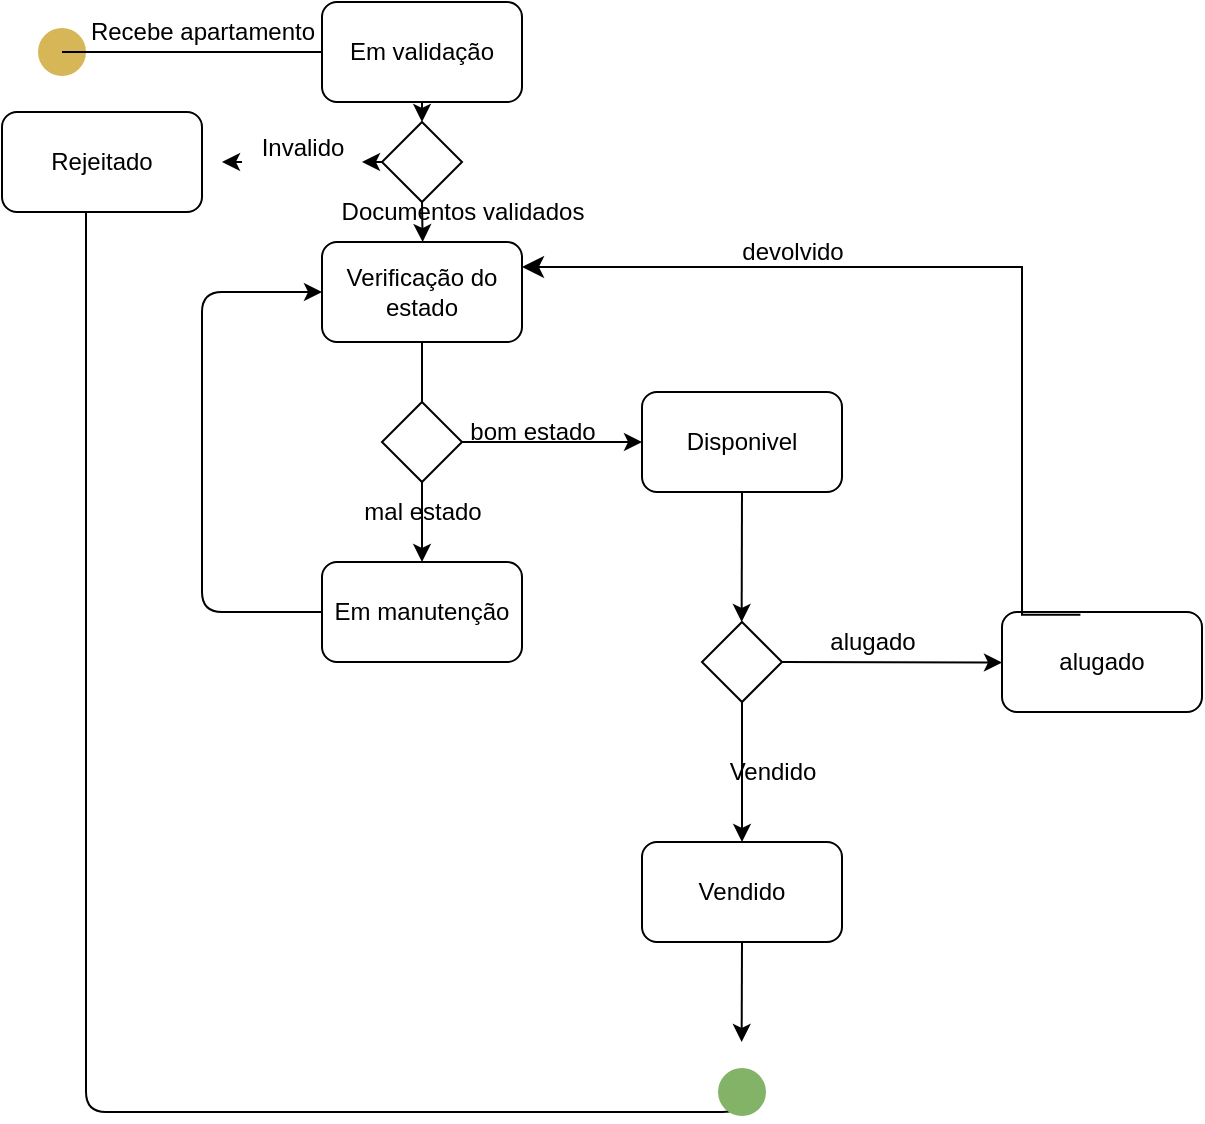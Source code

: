 <mxfile>
    <diagram id="TkaQW9zL0TZL2uleO_YM" name="Página-1">
        <mxGraphModel dx="832" dy="354" grid="1" gridSize="10" guides="1" tooltips="1" connect="1" arrows="1" fold="1" page="1" pageScale="1" pageWidth="827" pageHeight="1169" math="0" shadow="0">
            <root>
                <mxCell id="0"/>
                <mxCell id="1" parent="0"/>
                <mxCell id="12" style="edgeStyle=none;html=1;exitX=0.5;exitY=1;exitDx=0;exitDy=0;" edge="1" parent="1" source="45">
                    <mxGeometry relative="1" as="geometry">
                        <mxPoint x="240.333" y="160" as="targetPoint"/>
                    </mxGeometry>
                </mxCell>
                <mxCell id="2" value="Em validação" style="rounded=1;whiteSpace=wrap;html=1;" vertex="1" parent="1">
                    <mxGeometry x="190" y="40" width="100" height="50" as="geometry"/>
                </mxCell>
                <mxCell id="38" style="edgeStyle=none;html=1;exitX=0.5;exitY=1;exitDx=0;exitDy=0;" edge="1" parent="1" source="3">
                    <mxGeometry relative="1" as="geometry">
                        <mxPoint x="399.824" y="560" as="targetPoint"/>
                    </mxGeometry>
                </mxCell>
                <mxCell id="3" value="Vendido" style="rounded=1;whiteSpace=wrap;html=1;" vertex="1" parent="1">
                    <mxGeometry x="350" y="460" width="100" height="50" as="geometry"/>
                </mxCell>
                <mxCell id="41" style="edgeStyle=elbowEdgeStyle;html=1;exitX=0;exitY=0.5;exitDx=0;exitDy=0;entryX=0;entryY=0.5;entryDx=0;entryDy=0;elbow=vertical;" edge="1" parent="1" source="4" target="8">
                    <mxGeometry relative="1" as="geometry">
                        <Array as="points">
                            <mxPoint x="130" y="260"/>
                        </Array>
                    </mxGeometry>
                </mxCell>
                <mxCell id="4" value="Em manutenção" style="rounded=1;whiteSpace=wrap;html=1;" vertex="1" parent="1">
                    <mxGeometry x="190" y="320" width="100" height="50" as="geometry"/>
                </mxCell>
                <mxCell id="5" value="alugado" style="rounded=1;whiteSpace=wrap;html=1;" vertex="1" parent="1">
                    <mxGeometry x="530" y="345" width="100" height="50" as="geometry"/>
                </mxCell>
                <mxCell id="25" style="edgeStyle=none;html=1;exitX=0.5;exitY=1;exitDx=0;exitDy=0;" edge="1" parent="1" source="7">
                    <mxGeometry relative="1" as="geometry">
                        <mxPoint x="399.824" y="350" as="targetPoint"/>
                    </mxGeometry>
                </mxCell>
                <mxCell id="7" value="Disponivel" style="rounded=1;whiteSpace=wrap;html=1;" vertex="1" parent="1">
                    <mxGeometry x="350" y="235" width="100" height="50" as="geometry"/>
                </mxCell>
                <mxCell id="13" style="edgeStyle=none;html=1;exitX=0.5;exitY=1;exitDx=0;exitDy=0;" edge="1" parent="1" source="8" target="4">
                    <mxGeometry relative="1" as="geometry"/>
                </mxCell>
                <mxCell id="8" value="Verificação do estado" style="rounded=1;whiteSpace=wrap;html=1;" vertex="1" parent="1">
                    <mxGeometry x="190" y="160" width="100" height="50" as="geometry"/>
                </mxCell>
                <mxCell id="9" value="" style="shape=waypoint;sketch=0;fillStyle=solid;size=6;pointerEvents=1;points=[];fillColor=#fff2cc;resizable=0;rotatable=0;perimeter=centerPerimeter;snapToPoint=1;strokeWidth=10;strokeColor=#d6b656;" vertex="1" parent="1">
                    <mxGeometry x="50" y="55" width="20" height="20" as="geometry"/>
                </mxCell>
                <mxCell id="10" value="" style="endArrow=none;html=1;exitX=0.183;exitY=0.542;exitDx=0;exitDy=0;exitPerimeter=0;entryX=0;entryY=0.5;entryDx=0;entryDy=0;" edge="1" parent="1" source="9" target="2">
                    <mxGeometry width="50" height="50" relative="1" as="geometry">
                        <mxPoint x="140" y="90" as="sourcePoint"/>
                        <mxPoint x="190" y="60" as="targetPoint"/>
                    </mxGeometry>
                </mxCell>
                <mxCell id="19" style="edgeStyle=none;html=1;exitX=1;exitY=0.5;exitDx=0;exitDy=0;entryX=0;entryY=0.5;entryDx=0;entryDy=0;" edge="1" parent="1" source="17" target="7">
                    <mxGeometry relative="1" as="geometry"/>
                </mxCell>
                <mxCell id="17" value="" style="rhombus;whiteSpace=wrap;html=1;" vertex="1" parent="1">
                    <mxGeometry x="220" y="240" width="40" height="40" as="geometry"/>
                </mxCell>
                <mxCell id="20" value="bom estado" style="text;html=1;align=center;verticalAlign=middle;resizable=0;points=[];autosize=1;strokeColor=none;fillColor=none;" vertex="1" parent="1">
                    <mxGeometry x="250" y="240" width="90" height="30" as="geometry"/>
                </mxCell>
                <mxCell id="21" value="mal estado" style="text;html=1;align=center;verticalAlign=middle;resizable=0;points=[];autosize=1;strokeColor=none;fillColor=none;" vertex="1" parent="1">
                    <mxGeometry x="200" y="280" width="80" height="30" as="geometry"/>
                </mxCell>
                <mxCell id="22" value="Documentos validados" style="text;html=1;align=center;verticalAlign=middle;resizable=0;points=[];autosize=1;strokeColor=none;fillColor=none;" vertex="1" parent="1">
                    <mxGeometry x="190" y="130" width="140" height="30" as="geometry"/>
                </mxCell>
                <mxCell id="23" value="Recebe apartamento" style="text;html=1;align=center;verticalAlign=middle;resizable=0;points=[];autosize=1;strokeColor=none;fillColor=none;" vertex="1" parent="1">
                    <mxGeometry x="60" y="40" width="140" height="30" as="geometry"/>
                </mxCell>
                <mxCell id="28" style="edgeStyle=none;html=1;exitX=1;exitY=0.5;exitDx=0;exitDy=0;" edge="1" parent="1" source="26">
                    <mxGeometry relative="1" as="geometry">
                        <mxPoint x="530.0" y="370.294" as="targetPoint"/>
                    </mxGeometry>
                </mxCell>
                <mxCell id="34" style="edgeStyle=none;html=1;exitX=0.5;exitY=1;exitDx=0;exitDy=0;entryX=0.5;entryY=0;entryDx=0;entryDy=0;" edge="1" parent="1" source="26" target="3">
                    <mxGeometry relative="1" as="geometry"/>
                </mxCell>
                <mxCell id="26" value="" style="rhombus;whiteSpace=wrap;html=1;" vertex="1" parent="1">
                    <mxGeometry x="380" y="350" width="40" height="40" as="geometry"/>
                </mxCell>
                <mxCell id="29" value="alugado" style="text;html=1;align=center;verticalAlign=middle;resizable=0;points=[];autosize=1;strokeColor=none;fillColor=none;" vertex="1" parent="1">
                    <mxGeometry x="430" y="345" width="70" height="30" as="geometry"/>
                </mxCell>
                <mxCell id="31" value="Vendido" style="text;html=1;align=center;verticalAlign=middle;resizable=0;points=[];autosize=1;strokeColor=none;fillColor=none;" vertex="1" parent="1">
                    <mxGeometry x="380" y="410" width="70" height="30" as="geometry"/>
                </mxCell>
                <mxCell id="36" value="" style="edgeStyle=elbowEdgeStyle;elbow=horizontal;endArrow=classic;html=1;curved=0;rounded=0;endSize=8;startSize=8;exitX=0.392;exitY=0.027;exitDx=0;exitDy=0;exitPerimeter=0;entryX=1;entryY=0.25;entryDx=0;entryDy=0;" edge="1" parent="1" source="5" target="8">
                    <mxGeometry width="50" height="50" relative="1" as="geometry">
                        <mxPoint x="560" y="290" as="sourcePoint"/>
                        <mxPoint x="610" y="240" as="targetPoint"/>
                        <Array as="points">
                            <mxPoint x="540" y="260"/>
                        </Array>
                    </mxGeometry>
                </mxCell>
                <mxCell id="37" value="devolvido" style="text;html=1;align=center;verticalAlign=middle;resizable=0;points=[];autosize=1;strokeColor=none;fillColor=none;" vertex="1" parent="1">
                    <mxGeometry x="390" y="150" width="70" height="30" as="geometry"/>
                </mxCell>
                <mxCell id="42" value="Rejeitado" style="rounded=1;whiteSpace=wrap;html=1;" vertex="1" parent="1">
                    <mxGeometry x="30" y="95" width="100" height="50" as="geometry"/>
                </mxCell>
                <mxCell id="43" value="" style="endArrow=none;html=1;entryX=0.42;entryY=1;entryDx=0;entryDy=0;edgeStyle=elbowEdgeStyle;elbow=vertical;entryPerimeter=0;" edge="1" parent="1" source="39" target="42">
                    <mxGeometry width="50" height="50" relative="1" as="geometry">
                        <mxPoint x="400" y="585" as="sourcePoint"/>
                        <mxPoint x="70" y="185" as="targetPoint"/>
                        <Array as="points">
                            <mxPoint x="380" y="595"/>
                            <mxPoint x="210" y="425"/>
                        </Array>
                    </mxGeometry>
                </mxCell>
                <mxCell id="39" value="" style="shape=waypoint;fillStyle=solid;size=6;pointerEvents=1;points=[];fillColor=#d5e8d4;resizable=0;rotatable=0;perimeter=centerPerimeter;snapToPoint=1;strokeWidth=10;shadow=0;strokeColor=#82b366;" vertex="1" parent="1">
                    <mxGeometry x="390" y="575" width="20" height="20" as="geometry"/>
                </mxCell>
                <mxCell id="46" value="" style="edgeStyle=none;html=1;exitX=0.5;exitY=1;exitDx=0;exitDy=0;" edge="1" parent="1" source="2" target="45">
                    <mxGeometry relative="1" as="geometry">
                        <mxPoint x="240.333" y="160" as="targetPoint"/>
                        <mxPoint x="240" y="90" as="sourcePoint"/>
                    </mxGeometry>
                </mxCell>
                <mxCell id="47" style="edgeStyle=none;html=1;exitX=0;exitY=0.5;exitDx=0;exitDy=0;" edge="1" parent="1" source="48">
                    <mxGeometry relative="1" as="geometry">
                        <mxPoint x="140" y="120" as="targetPoint"/>
                    </mxGeometry>
                </mxCell>
                <mxCell id="45" value="" style="rhombus;whiteSpace=wrap;html=1;" vertex="1" parent="1">
                    <mxGeometry x="220" y="100" width="40" height="40" as="geometry"/>
                </mxCell>
                <mxCell id="49" value="" style="edgeStyle=none;html=1;exitX=0;exitY=0.5;exitDx=0;exitDy=0;" edge="1" parent="1" source="45" target="48">
                    <mxGeometry relative="1" as="geometry">
                        <mxPoint x="140" y="120" as="targetPoint"/>
                        <mxPoint x="220" y="120" as="sourcePoint"/>
                    </mxGeometry>
                </mxCell>
                <mxCell id="48" value="Invalido&lt;div&gt;&lt;br&gt;&lt;/div&gt;" style="text;html=1;align=center;verticalAlign=middle;resizable=0;points=[];autosize=1;strokeColor=none;fillColor=none;" vertex="1" parent="1">
                    <mxGeometry x="150" y="100" width="60" height="40" as="geometry"/>
                </mxCell>
            </root>
        </mxGraphModel>
    </diagram>
</mxfile>